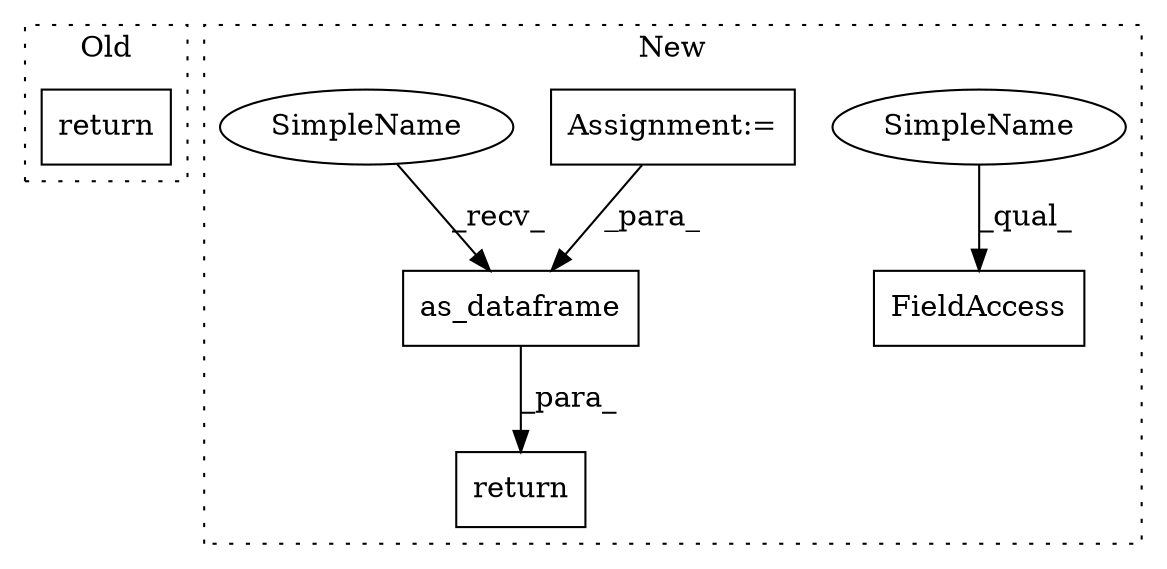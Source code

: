 digraph G {
subgraph cluster0 {
1 [label="return" a="41" s="1496" l="7" shape="box"];
label = "Old";
style="dotted";
}
subgraph cluster1 {
2 [label="as_dataframe" a="32" s="2757,2778" l="13,1" shape="box"];
3 [label="return" a="41" s="2743" l="7" shape="box"];
4 [label="Assignment:=" a="7" s="2414" l="1" shape="box"];
5 [label="FieldAccess" a="22" s="2655" l="11" shape="box"];
6 [label="SimpleName" a="42" s="2655" l="6" shape="ellipse"];
7 [label="SimpleName" a="42" s="2750" l="6" shape="ellipse"];
label = "New";
style="dotted";
}
2 -> 3 [label="_para_"];
4 -> 2 [label="_para_"];
6 -> 5 [label="_qual_"];
7 -> 2 [label="_recv_"];
}